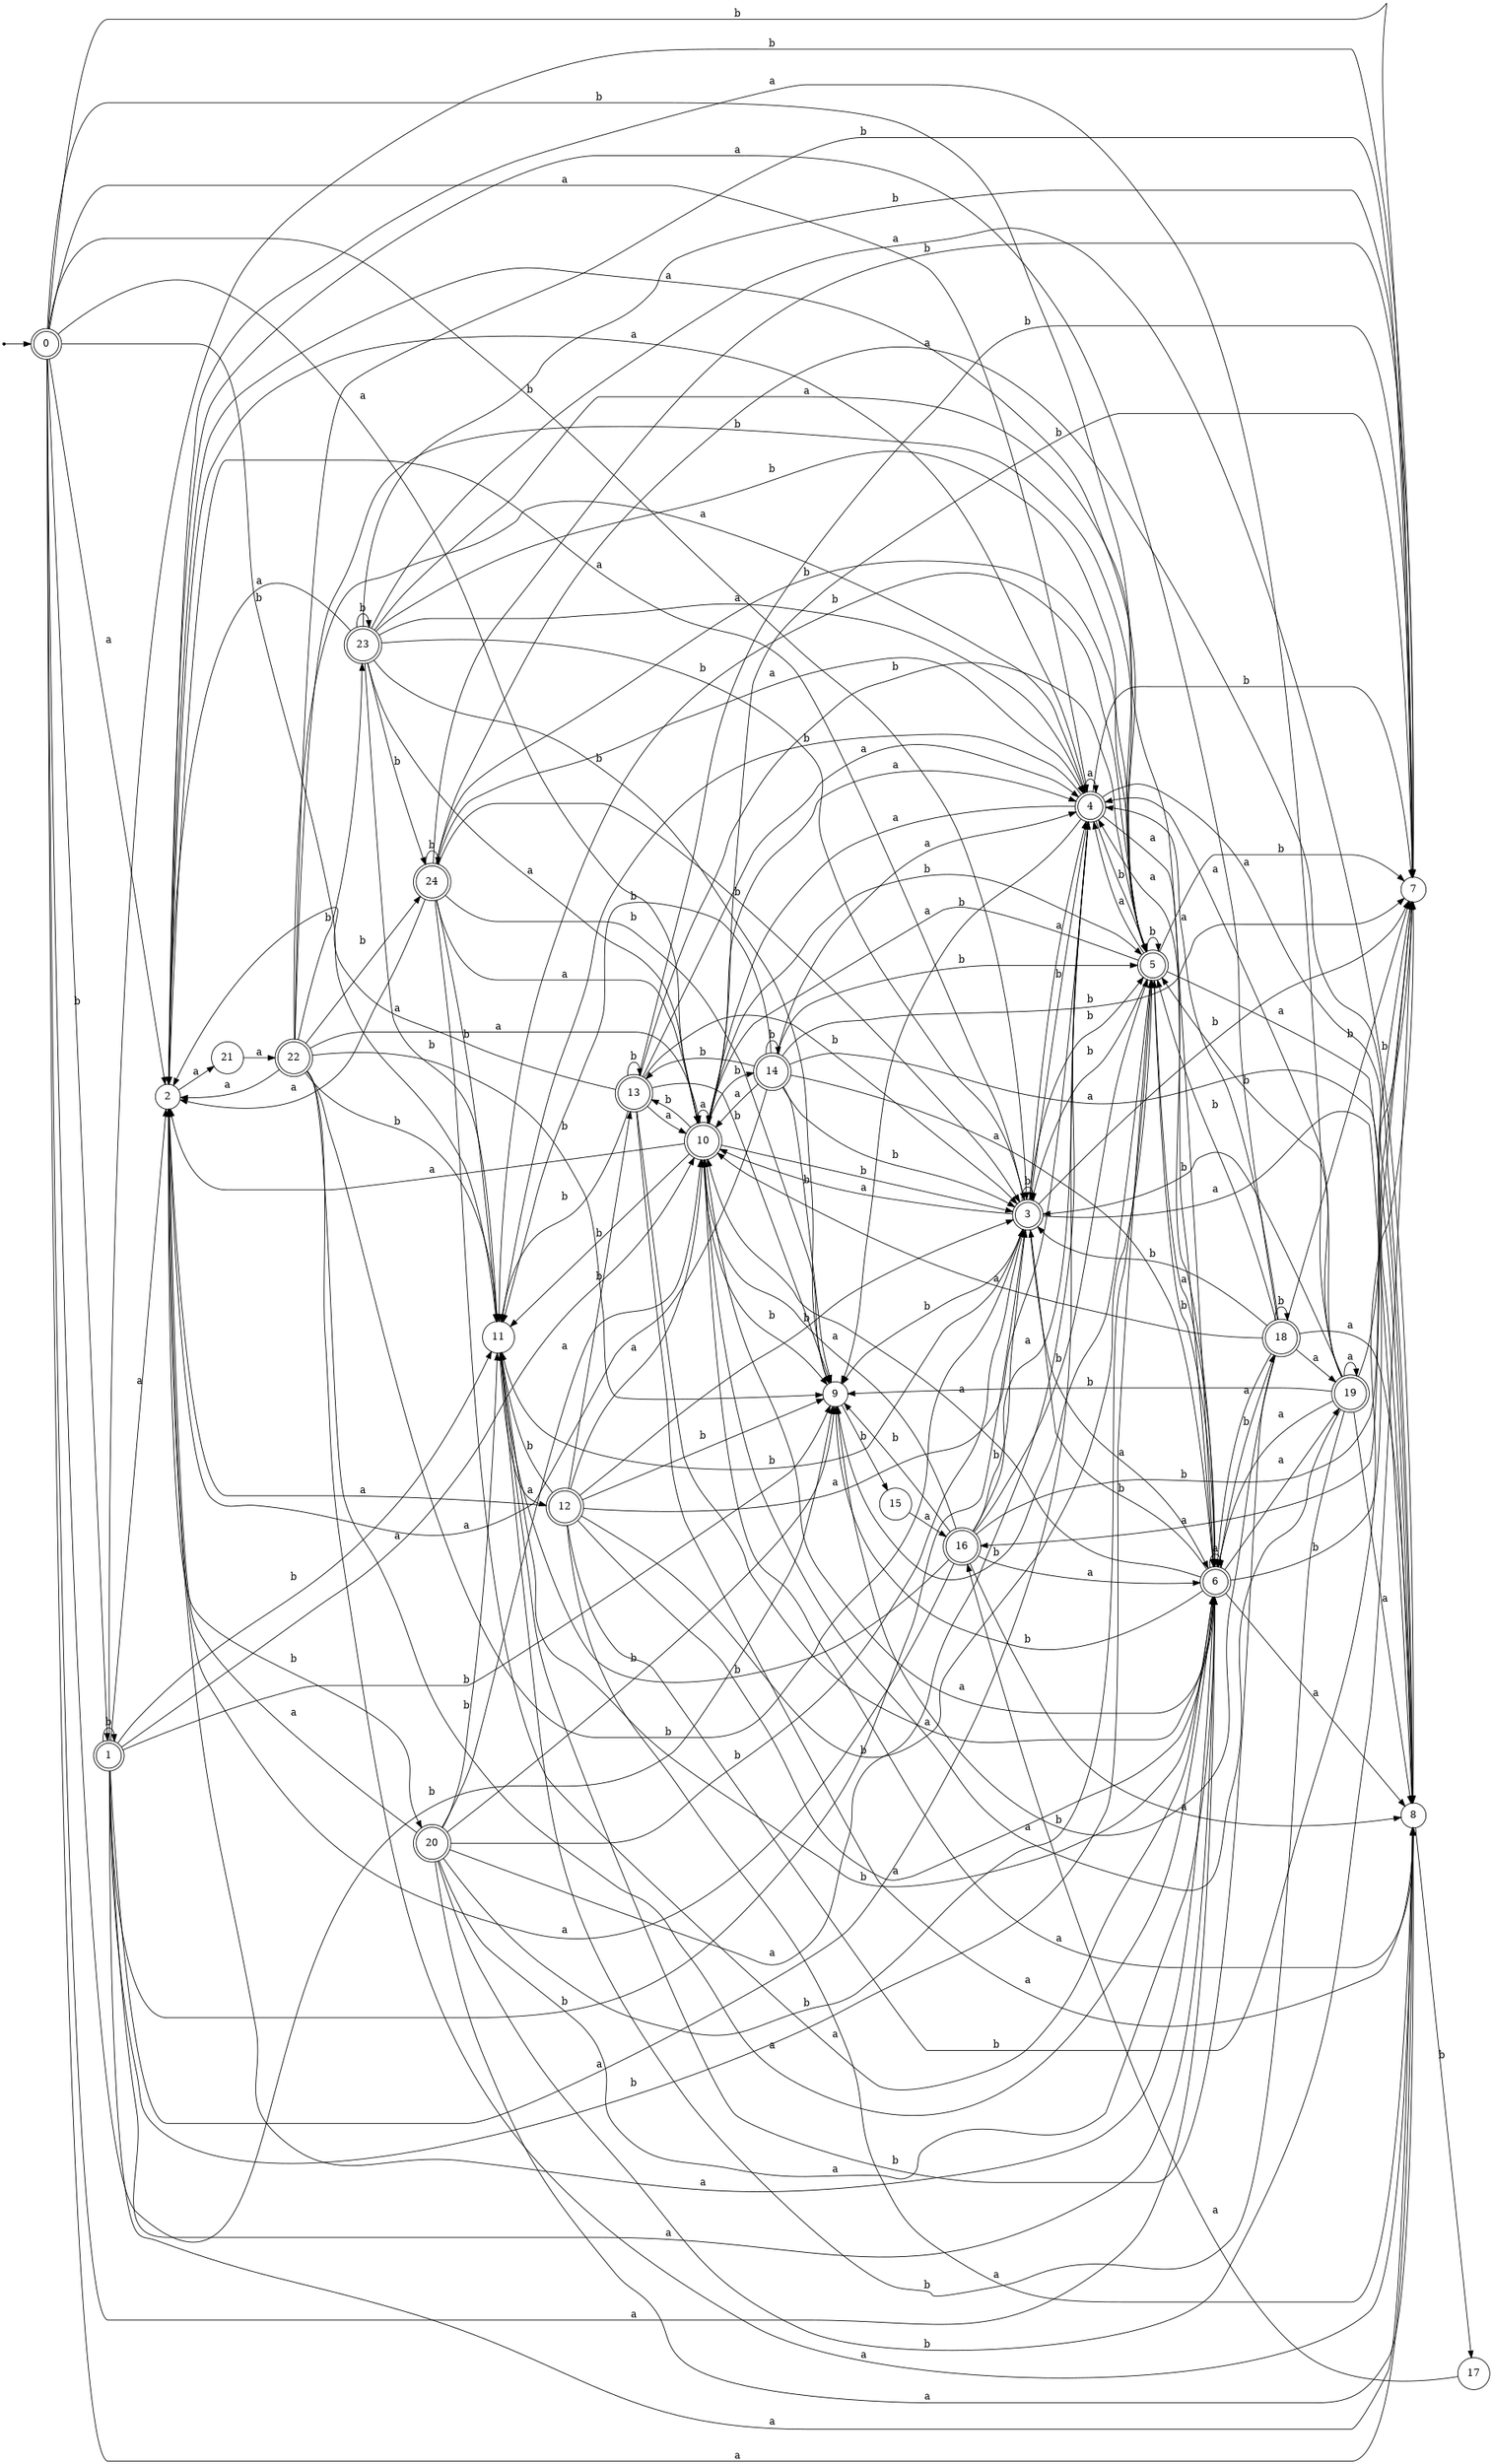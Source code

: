 digraph finite_state_machine {
rankdir=LR;
size="20,20";
node [shape = point]; "dummy0"
node [shape = doublecircle]; "0";"dummy0" -> "0";
node [shape = doublecircle]; "1";node [shape = circle]; "2";
node [shape = doublecircle]; "3";node [shape = doublecircle]; "4";node [shape = doublecircle]; "5";node [shape = doublecircle]; "6";node [shape = circle]; "7";
node [shape = circle]; "8";
node [shape = circle]; "9";
node [shape = doublecircle]; "10";node [shape = circle]; "11";
node [shape = doublecircle]; "12";node [shape = doublecircle]; "13";node [shape = doublecircle]; "14";node [shape = circle]; "15";
node [shape = doublecircle]; "16";node [shape = circle]; "17";
node [shape = doublecircle]; "18";node [shape = doublecircle]; "19";node [shape = doublecircle]; "20";node [shape = circle]; "21";
node [shape = doublecircle]; "22";node [shape = doublecircle]; "23";node [shape = doublecircle]; "24";"0" -> "1" [label = "b"];
 "0" -> "3" [label = "b"];
 "0" -> "5" [label = "b"];
 "0" -> "7" [label = "b"];
 "0" -> "9" [label = "b"];
 "0" -> "11" [label = "b"];
 "0" -> "2" [label = "a"];
 "0" -> "4" [label = "a"];
 "0" -> "6" [label = "a"];
 "0" -> "8" [label = "a"];
 "0" -> "10" [label = "a"];
 "11" -> "12" [label = "a"];
 "12" -> "3" [label = "b"];
 "12" -> "5" [label = "b"];
 "12" -> "7" [label = "b"];
 "12" -> "9" [label = "b"];
 "12" -> "11" [label = "b"];
 "12" -> "13" [label = "b"];
 "12" -> "2" [label = "a"];
 "12" -> "4" [label = "a"];
 "12" -> "6" [label = "a"];
 "12" -> "8" [label = "a"];
 "12" -> "10" [label = "a"];
 "13" -> "3" [label = "b"];
 "13" -> "5" [label = "b"];
 "13" -> "7" [label = "b"];
 "13" -> "9" [label = "b"];
 "13" -> "11" [label = "b"];
 "13" -> "13" [label = "b"];
 "13" -> "2" [label = "a"];
 "13" -> "4" [label = "a"];
 "13" -> "6" [label = "a"];
 "13" -> "8" [label = "a"];
 "13" -> "10" [label = "a"];
 "10" -> "2" [label = "a"];
 "10" -> "4" [label = "a"];
 "10" -> "6" [label = "a"];
 "10" -> "8" [label = "a"];
 "10" -> "10" [label = "a"];
 "10" -> "3" [label = "b"];
 "10" -> "5" [label = "b"];
 "10" -> "7" [label = "b"];
 "10" -> "9" [label = "b"];
 "10" -> "11" [label = "b"];
 "10" -> "13" [label = "b"];
 "10" -> "14" [label = "b"];
 "14" -> "3" [label = "b"];
 "14" -> "5" [label = "b"];
 "14" -> "7" [label = "b"];
 "14" -> "9" [label = "b"];
 "14" -> "11" [label = "b"];
 "14" -> "13" [label = "b"];
 "14" -> "14" [label = "b"];
 "14" -> "2" [label = "a"];
 "14" -> "4" [label = "a"];
 "14" -> "6" [label = "a"];
 "14" -> "8" [label = "a"];
 "14" -> "10" [label = "a"];
 "9" -> "15" [label = "b"];
 "15" -> "16" [label = "a"];
 "16" -> "3" [label = "b"];
 "16" -> "5" [label = "b"];
 "16" -> "7" [label = "b"];
 "16" -> "9" [label = "b"];
 "16" -> "11" [label = "b"];
 "16" -> "2" [label = "a"];
 "16" -> "4" [label = "a"];
 "16" -> "6" [label = "a"];
 "16" -> "8" [label = "a"];
 "16" -> "10" [label = "a"];
 "8" -> "17" [label = "b"];
 "17" -> "16" [label = "a"];
 "7" -> "16" [label = "a"];
 "6" -> "2" [label = "a"];
 "6" -> "19" [label = "a"];
 "6" -> "4" [label = "a"];
 "6" -> "6" [label = "a"];
 "6" -> "8" [label = "a"];
 "6" -> "10" [label = "a"];
 "6" -> "18" [label = "b"];
 "6" -> "3" [label = "b"];
 "6" -> "5" [label = "b"];
 "6" -> "7" [label = "b"];
 "6" -> "9" [label = "b"];
 "6" -> "11" [label = "b"];
 "19" -> "2" [label = "a"];
 "19" -> "19" [label = "a"];
 "19" -> "4" [label = "a"];
 "19" -> "6" [label = "a"];
 "19" -> "8" [label = "a"];
 "19" -> "10" [label = "a"];
 "19" -> "3" [label = "b"];
 "19" -> "5" [label = "b"];
 "19" -> "7" [label = "b"];
 "19" -> "9" [label = "b"];
 "19" -> "11" [label = "b"];
 "18" -> "18" [label = "b"];
 "18" -> "3" [label = "b"];
 "18" -> "5" [label = "b"];
 "18" -> "7" [label = "b"];
 "18" -> "9" [label = "b"];
 "18" -> "11" [label = "b"];
 "18" -> "2" [label = "a"];
 "18" -> "19" [label = "a"];
 "18" -> "4" [label = "a"];
 "18" -> "6" [label = "a"];
 "18" -> "8" [label = "a"];
 "18" -> "10" [label = "a"];
 "5" -> "3" [label = "b"];
 "5" -> "5" [label = "b"];
 "5" -> "7" [label = "b"];
 "5" -> "9" [label = "b"];
 "5" -> "11" [label = "b"];
 "5" -> "2" [label = "a"];
 "5" -> "4" [label = "a"];
 "5" -> "6" [label = "a"];
 "5" -> "8" [label = "a"];
 "5" -> "10" [label = "a"];
 "4" -> "2" [label = "a"];
 "4" -> "4" [label = "a"];
 "4" -> "6" [label = "a"];
 "4" -> "8" [label = "a"];
 "4" -> "10" [label = "a"];
 "4" -> "3" [label = "b"];
 "4" -> "5" [label = "b"];
 "4" -> "7" [label = "b"];
 "4" -> "9" [label = "b"];
 "4" -> "11" [label = "b"];
 "3" -> "3" [label = "b"];
 "3" -> "5" [label = "b"];
 "3" -> "7" [label = "b"];
 "3" -> "9" [label = "b"];
 "3" -> "11" [label = "b"];
 "3" -> "2" [label = "a"];
 "3" -> "4" [label = "a"];
 "3" -> "6" [label = "a"];
 "3" -> "8" [label = "a"];
 "3" -> "10" [label = "a"];
 "2" -> "20" [label = "b"];
 "2" -> "21" [label = "a"];
 "21" -> "22" [label = "a"];
 "22" -> "3" [label = "b"];
 "22" -> "23" [label = "b"];
 "22" -> "5" [label = "b"];
 "22" -> "7" [label = "b"];
 "22" -> "24" [label = "b"];
 "22" -> "9" [label = "b"];
 "22" -> "11" [label = "b"];
 "22" -> "2" [label = "a"];
 "22" -> "4" [label = "a"];
 "22" -> "6" [label = "a"];
 "22" -> "8" [label = "a"];
 "22" -> "10" [label = "a"];
 "24" -> "3" [label = "b"];
 "24" -> "5" [label = "b"];
 "24" -> "7" [label = "b"];
 "24" -> "24" [label = "b"];
 "24" -> "9" [label = "b"];
 "24" -> "11" [label = "b"];
 "24" -> "2" [label = "a"];
 "24" -> "4" [label = "a"];
 "24" -> "6" [label = "a"];
 "24" -> "8" [label = "a"];
 "24" -> "10" [label = "a"];
 "23" -> "3" [label = "b"];
 "23" -> "23" [label = "b"];
 "23" -> "5" [label = "b"];
 "23" -> "7" [label = "b"];
 "23" -> "24" [label = "b"];
 "23" -> "9" [label = "b"];
 "23" -> "11" [label = "b"];
 "23" -> "2" [label = "a"];
 "23" -> "4" [label = "a"];
 "23" -> "6" [label = "a"];
 "23" -> "8" [label = "a"];
 "23" -> "10" [label = "a"];
 "20" -> "2" [label = "a"];
 "20" -> "4" [label = "a"];
 "20" -> "6" [label = "a"];
 "20" -> "8" [label = "a"];
 "20" -> "10" [label = "a"];
 "20" -> "3" [label = "b"];
 "20" -> "5" [label = "b"];
 "20" -> "7" [label = "b"];
 "20" -> "9" [label = "b"];
 "20" -> "11" [label = "b"];
 "1" -> "1" [label = "b"];
 "1" -> "3" [label = "b"];
 "1" -> "5" [label = "b"];
 "1" -> "7" [label = "b"];
 "1" -> "9" [label = "b"];
 "1" -> "11" [label = "b"];
 "1" -> "2" [label = "a"];
 "1" -> "4" [label = "a"];
 "1" -> "6" [label = "a"];
 "1" -> "8" [label = "a"];
 "1" -> "10" [label = "a"];
 }
